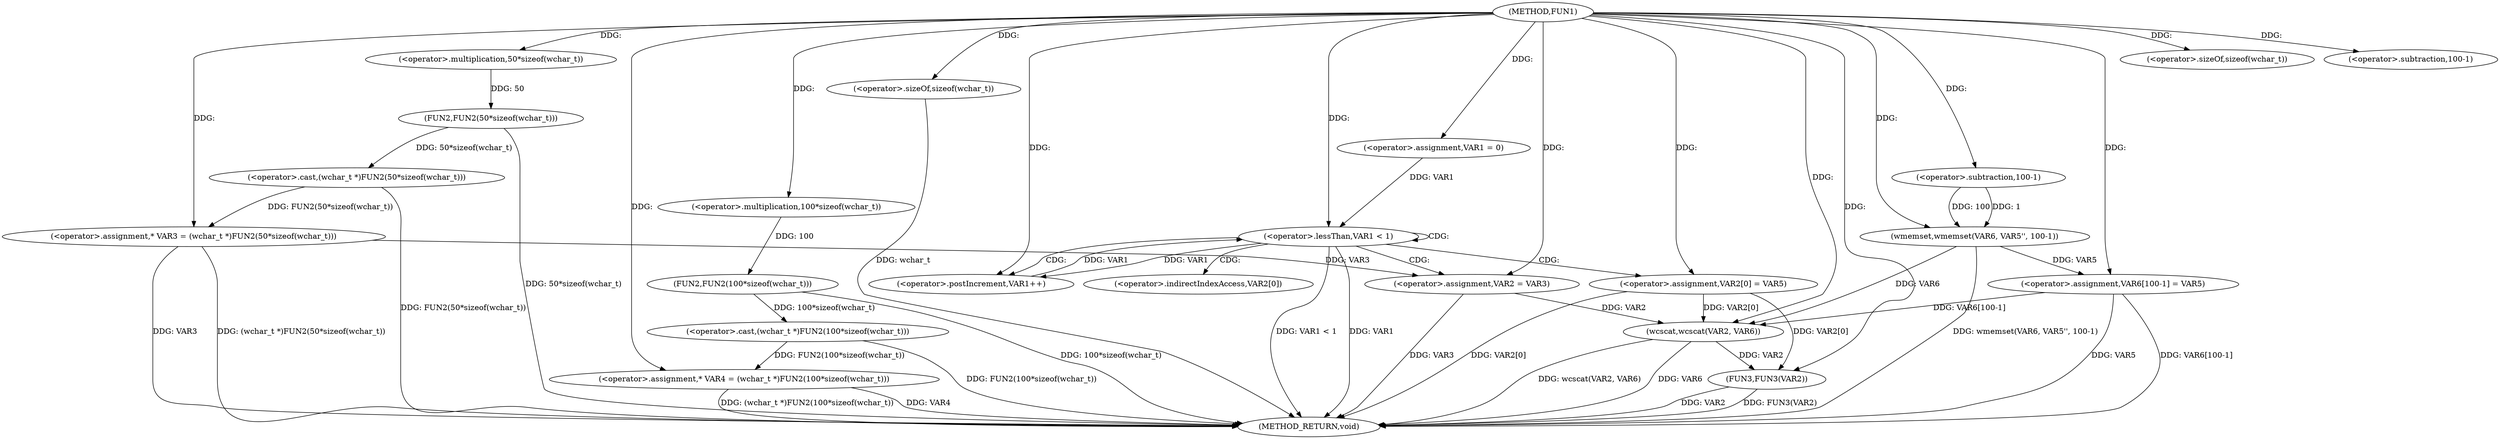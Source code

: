 digraph FUN1 {  
"1000100" [label = "(METHOD,FUN1)" ]
"1000162" [label = "(METHOD_RETURN,void)" ]
"1000105" [label = "(<operator>.assignment,* VAR3 = (wchar_t *)FUN2(50*sizeof(wchar_t)))" ]
"1000107" [label = "(<operator>.cast,(wchar_t *)FUN2(50*sizeof(wchar_t)))" ]
"1000109" [label = "(FUN2,FUN2(50*sizeof(wchar_t)))" ]
"1000110" [label = "(<operator>.multiplication,50*sizeof(wchar_t))" ]
"1000112" [label = "(<operator>.sizeOf,sizeof(wchar_t))" ]
"1000115" [label = "(<operator>.assignment,* VAR4 = (wchar_t *)FUN2(100*sizeof(wchar_t)))" ]
"1000117" [label = "(<operator>.cast,(wchar_t *)FUN2(100*sizeof(wchar_t)))" ]
"1000119" [label = "(FUN2,FUN2(100*sizeof(wchar_t)))" ]
"1000120" [label = "(<operator>.multiplication,100*sizeof(wchar_t))" ]
"1000122" [label = "(<operator>.sizeOf,sizeof(wchar_t))" ]
"1000125" [label = "(<operator>.assignment,VAR1 = 0)" ]
"1000128" [label = "(<operator>.lessThan,VAR1 < 1)" ]
"1000131" [label = "(<operator>.postIncrement,VAR1++)" ]
"1000134" [label = "(<operator>.assignment,VAR2 = VAR3)" ]
"1000137" [label = "(<operator>.assignment,VAR2[0] = VAR5)" ]
"1000144" [label = "(wmemset,wmemset(VAR6, VAR5'', 100-1))" ]
"1000147" [label = "(<operator>.subtraction,100-1)" ]
"1000150" [label = "(<operator>.assignment,VAR6[100-1] = VAR5)" ]
"1000153" [label = "(<operator>.subtraction,100-1)" ]
"1000157" [label = "(wcscat,wcscat(VAR2, VAR6))" ]
"1000160" [label = "(FUN3,FUN3(VAR2))" ]
"1000138" [label = "(<operator>.indirectIndexAccess,VAR2[0])" ]
  "1000157" -> "1000162"  [ label = "DDG: wcscat(VAR2, VAR6)"] 
  "1000160" -> "1000162"  [ label = "DDG: FUN3(VAR2)"] 
  "1000122" -> "1000162"  [ label = "DDG: wchar_t"] 
  "1000117" -> "1000162"  [ label = "DDG: FUN2(100*sizeof(wchar_t))"] 
  "1000157" -> "1000162"  [ label = "DDG: VAR6"] 
  "1000115" -> "1000162"  [ label = "DDG: (wchar_t *)FUN2(100*sizeof(wchar_t))"] 
  "1000105" -> "1000162"  [ label = "DDG: (wchar_t *)FUN2(50*sizeof(wchar_t))"] 
  "1000150" -> "1000162"  [ label = "DDG: VAR6[100-1]"] 
  "1000128" -> "1000162"  [ label = "DDG: VAR1"] 
  "1000144" -> "1000162"  [ label = "DDG: wmemset(VAR6, VAR5'', 100-1)"] 
  "1000109" -> "1000162"  [ label = "DDG: 50*sizeof(wchar_t)"] 
  "1000119" -> "1000162"  [ label = "DDG: 100*sizeof(wchar_t)"] 
  "1000134" -> "1000162"  [ label = "DDG: VAR3"] 
  "1000137" -> "1000162"  [ label = "DDG: VAR2[0]"] 
  "1000128" -> "1000162"  [ label = "DDG: VAR1 < 1"] 
  "1000150" -> "1000162"  [ label = "DDG: VAR5"] 
  "1000160" -> "1000162"  [ label = "DDG: VAR2"] 
  "1000115" -> "1000162"  [ label = "DDG: VAR4"] 
  "1000105" -> "1000162"  [ label = "DDG: VAR3"] 
  "1000107" -> "1000162"  [ label = "DDG: FUN2(50*sizeof(wchar_t))"] 
  "1000107" -> "1000105"  [ label = "DDG: FUN2(50*sizeof(wchar_t))"] 
  "1000100" -> "1000105"  [ label = "DDG: "] 
  "1000109" -> "1000107"  [ label = "DDG: 50*sizeof(wchar_t)"] 
  "1000110" -> "1000109"  [ label = "DDG: 50"] 
  "1000100" -> "1000110"  [ label = "DDG: "] 
  "1000100" -> "1000112"  [ label = "DDG: "] 
  "1000117" -> "1000115"  [ label = "DDG: FUN2(100*sizeof(wchar_t))"] 
  "1000100" -> "1000115"  [ label = "DDG: "] 
  "1000119" -> "1000117"  [ label = "DDG: 100*sizeof(wchar_t)"] 
  "1000120" -> "1000119"  [ label = "DDG: 100"] 
  "1000100" -> "1000120"  [ label = "DDG: "] 
  "1000100" -> "1000122"  [ label = "DDG: "] 
  "1000100" -> "1000125"  [ label = "DDG: "] 
  "1000125" -> "1000128"  [ label = "DDG: VAR1"] 
  "1000131" -> "1000128"  [ label = "DDG: VAR1"] 
  "1000100" -> "1000128"  [ label = "DDG: "] 
  "1000128" -> "1000131"  [ label = "DDG: VAR1"] 
  "1000100" -> "1000131"  [ label = "DDG: "] 
  "1000105" -> "1000134"  [ label = "DDG: VAR3"] 
  "1000100" -> "1000134"  [ label = "DDG: "] 
  "1000100" -> "1000137"  [ label = "DDG: "] 
  "1000100" -> "1000144"  [ label = "DDG: "] 
  "1000147" -> "1000144"  [ label = "DDG: 100"] 
  "1000147" -> "1000144"  [ label = "DDG: 1"] 
  "1000100" -> "1000147"  [ label = "DDG: "] 
  "1000144" -> "1000150"  [ label = "DDG: VAR5"] 
  "1000100" -> "1000150"  [ label = "DDG: "] 
  "1000100" -> "1000153"  [ label = "DDG: "] 
  "1000134" -> "1000157"  [ label = "DDG: VAR2"] 
  "1000137" -> "1000157"  [ label = "DDG: VAR2[0]"] 
  "1000100" -> "1000157"  [ label = "DDG: "] 
  "1000150" -> "1000157"  [ label = "DDG: VAR6[100-1]"] 
  "1000144" -> "1000157"  [ label = "DDG: VAR6"] 
  "1000157" -> "1000160"  [ label = "DDG: VAR2"] 
  "1000137" -> "1000160"  [ label = "DDG: VAR2[0]"] 
  "1000100" -> "1000160"  [ label = "DDG: "] 
  "1000128" -> "1000128"  [ label = "CDG: "] 
  "1000128" -> "1000137"  [ label = "CDG: "] 
  "1000128" -> "1000131"  [ label = "CDG: "] 
  "1000128" -> "1000138"  [ label = "CDG: "] 
  "1000128" -> "1000134"  [ label = "CDG: "] 
}
